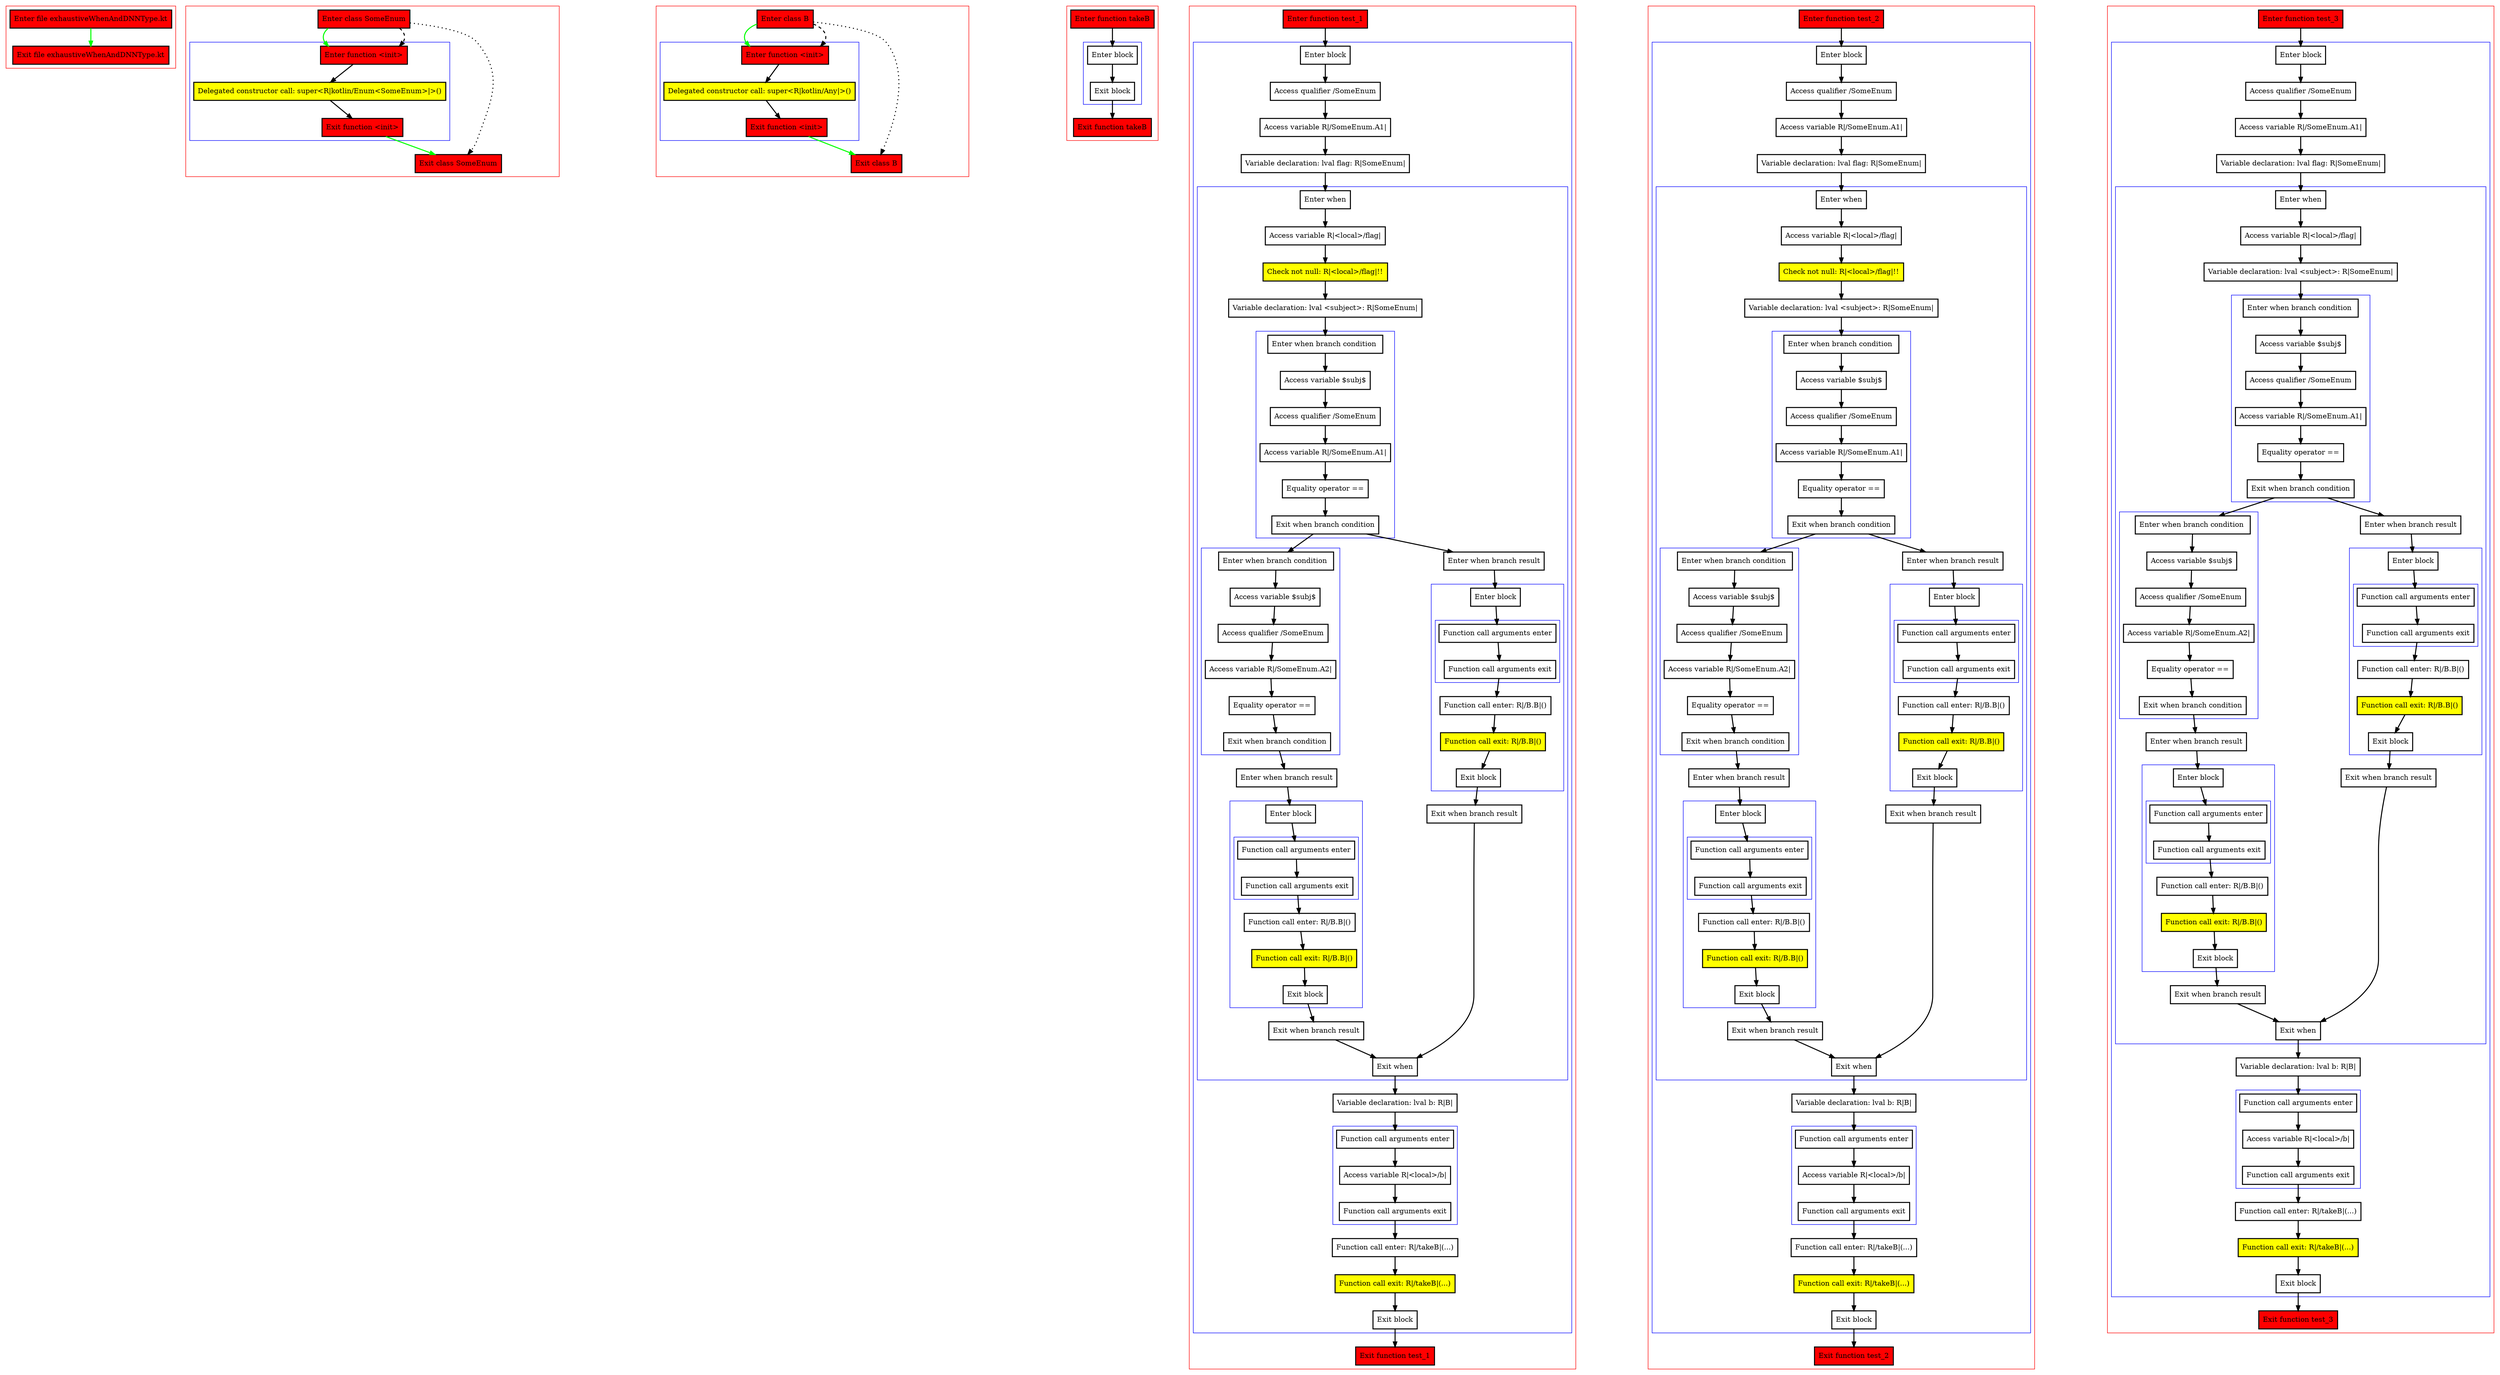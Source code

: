digraph exhaustiveWhenAndDNNType_kt {
    graph [nodesep=3]
    node [shape=box penwidth=2]
    edge [penwidth=2]

    subgraph cluster_0 {
        color=red
        0 [label="Enter file exhaustiveWhenAndDNNType.kt" style="filled" fillcolor=red];
        1 [label="Exit file exhaustiveWhenAndDNNType.kt" style="filled" fillcolor=red];
    }
    0 -> {1} [color=green];

    subgraph cluster_1 {
        color=red
        2 [label="Enter class SomeEnum" style="filled" fillcolor=red];
        subgraph cluster_2 {
            color=blue
            3 [label="Enter function <init>" style="filled" fillcolor=red];
            4 [label="Delegated constructor call: super<R|kotlin/Enum<SomeEnum>|>()" style="filled" fillcolor=yellow];
            5 [label="Exit function <init>" style="filled" fillcolor=red];
        }
        6 [label="Exit class SomeEnum" style="filled" fillcolor=red];
    }
    2 -> {3} [color=green];
    2 -> {6} [style=dotted];
    2 -> {3} [style=dashed];
    3 -> {4};
    4 -> {5};
    5 -> {6} [color=green];

    subgraph cluster_3 {
        color=red
        7 [label="Enter class B" style="filled" fillcolor=red];
        subgraph cluster_4 {
            color=blue
            8 [label="Enter function <init>" style="filled" fillcolor=red];
            9 [label="Delegated constructor call: super<R|kotlin/Any|>()" style="filled" fillcolor=yellow];
            10 [label="Exit function <init>" style="filled" fillcolor=red];
        }
        11 [label="Exit class B" style="filled" fillcolor=red];
    }
    7 -> {8} [color=green];
    7 -> {11} [style=dotted];
    7 -> {8} [style=dashed];
    8 -> {9};
    9 -> {10};
    10 -> {11} [color=green];

    subgraph cluster_5 {
        color=red
        12 [label="Enter function takeB" style="filled" fillcolor=red];
        subgraph cluster_6 {
            color=blue
            13 [label="Enter block"];
            14 [label="Exit block"];
        }
        15 [label="Exit function takeB" style="filled" fillcolor=red];
    }
    12 -> {13};
    13 -> {14};
    14 -> {15};

    subgraph cluster_7 {
        color=red
        16 [label="Enter function test_1" style="filled" fillcolor=red];
        subgraph cluster_8 {
            color=blue
            17 [label="Enter block"];
            18 [label="Access qualifier /SomeEnum"];
            19 [label="Access variable R|/SomeEnum.A1|"];
            20 [label="Variable declaration: lval flag: R|SomeEnum|"];
            subgraph cluster_9 {
                color=blue
                21 [label="Enter when"];
                22 [label="Access variable R|<local>/flag|"];
                23 [label="Check not null: R|<local>/flag|!!" style="filled" fillcolor=yellow];
                24 [label="Variable declaration: lval <subject>: R|SomeEnum|"];
                subgraph cluster_10 {
                    color=blue
                    25 [label="Enter when branch condition "];
                    26 [label="Access variable $subj$"];
                    27 [label="Access qualifier /SomeEnum"];
                    28 [label="Access variable R|/SomeEnum.A1|"];
                    29 [label="Equality operator =="];
                    30 [label="Exit when branch condition"];
                }
                subgraph cluster_11 {
                    color=blue
                    31 [label="Enter when branch condition "];
                    32 [label="Access variable $subj$"];
                    33 [label="Access qualifier /SomeEnum"];
                    34 [label="Access variable R|/SomeEnum.A2|"];
                    35 [label="Equality operator =="];
                    36 [label="Exit when branch condition"];
                }
                37 [label="Enter when branch result"];
                subgraph cluster_12 {
                    color=blue
                    38 [label="Enter block"];
                    subgraph cluster_13 {
                        color=blue
                        39 [label="Function call arguments enter"];
                        40 [label="Function call arguments exit"];
                    }
                    41 [label="Function call enter: R|/B.B|()"];
                    42 [label="Function call exit: R|/B.B|()" style="filled" fillcolor=yellow];
                    43 [label="Exit block"];
                }
                44 [label="Exit when branch result"];
                45 [label="Enter when branch result"];
                subgraph cluster_14 {
                    color=blue
                    46 [label="Enter block"];
                    subgraph cluster_15 {
                        color=blue
                        47 [label="Function call arguments enter"];
                        48 [label="Function call arguments exit"];
                    }
                    49 [label="Function call enter: R|/B.B|()"];
                    50 [label="Function call exit: R|/B.B|()" style="filled" fillcolor=yellow];
                    51 [label="Exit block"];
                }
                52 [label="Exit when branch result"];
                53 [label="Exit when"];
            }
            54 [label="Variable declaration: lval b: R|B|"];
            subgraph cluster_16 {
                color=blue
                55 [label="Function call arguments enter"];
                56 [label="Access variable R|<local>/b|"];
                57 [label="Function call arguments exit"];
            }
            58 [label="Function call enter: R|/takeB|(...)"];
            59 [label="Function call exit: R|/takeB|(...)" style="filled" fillcolor=yellow];
            60 [label="Exit block"];
        }
        61 [label="Exit function test_1" style="filled" fillcolor=red];
    }
    16 -> {17};
    17 -> {18};
    18 -> {19};
    19 -> {20};
    20 -> {21};
    21 -> {22};
    22 -> {23};
    23 -> {24};
    24 -> {25};
    25 -> {26};
    26 -> {27};
    27 -> {28};
    28 -> {29};
    29 -> {30};
    30 -> {31 45};
    31 -> {32};
    32 -> {33};
    33 -> {34};
    34 -> {35};
    35 -> {36};
    36 -> {37};
    37 -> {38};
    38 -> {39};
    39 -> {40};
    40 -> {41};
    41 -> {42};
    42 -> {43};
    43 -> {44};
    44 -> {53};
    45 -> {46};
    46 -> {47};
    47 -> {48};
    48 -> {49};
    49 -> {50};
    50 -> {51};
    51 -> {52};
    52 -> {53};
    53 -> {54};
    54 -> {55};
    55 -> {56};
    56 -> {57};
    57 -> {58};
    58 -> {59};
    59 -> {60};
    60 -> {61};

    subgraph cluster_17 {
        color=red
        62 [label="Enter function test_2" style="filled" fillcolor=red];
        subgraph cluster_18 {
            color=blue
            63 [label="Enter block"];
            64 [label="Access qualifier /SomeEnum"];
            65 [label="Access variable R|/SomeEnum.A1|"];
            66 [label="Variable declaration: lval flag: R|SomeEnum|"];
            subgraph cluster_19 {
                color=blue
                67 [label="Enter when"];
                68 [label="Access variable R|<local>/flag|"];
                69 [label="Check not null: R|<local>/flag|!!" style="filled" fillcolor=yellow];
                70 [label="Variable declaration: lval <subject>: R|SomeEnum|"];
                subgraph cluster_20 {
                    color=blue
                    71 [label="Enter when branch condition "];
                    72 [label="Access variable $subj$"];
                    73 [label="Access qualifier /SomeEnum"];
                    74 [label="Access variable R|/SomeEnum.A1|"];
                    75 [label="Equality operator =="];
                    76 [label="Exit when branch condition"];
                }
                subgraph cluster_21 {
                    color=blue
                    77 [label="Enter when branch condition "];
                    78 [label="Access variable $subj$"];
                    79 [label="Access qualifier /SomeEnum"];
                    80 [label="Access variable R|/SomeEnum.A2|"];
                    81 [label="Equality operator =="];
                    82 [label="Exit when branch condition"];
                }
                83 [label="Enter when branch result"];
                subgraph cluster_22 {
                    color=blue
                    84 [label="Enter block"];
                    subgraph cluster_23 {
                        color=blue
                        85 [label="Function call arguments enter"];
                        86 [label="Function call arguments exit"];
                    }
                    87 [label="Function call enter: R|/B.B|()"];
                    88 [label="Function call exit: R|/B.B|()" style="filled" fillcolor=yellow];
                    89 [label="Exit block"];
                }
                90 [label="Exit when branch result"];
                91 [label="Enter when branch result"];
                subgraph cluster_24 {
                    color=blue
                    92 [label="Enter block"];
                    subgraph cluster_25 {
                        color=blue
                        93 [label="Function call arguments enter"];
                        94 [label="Function call arguments exit"];
                    }
                    95 [label="Function call enter: R|/B.B|()"];
                    96 [label="Function call exit: R|/B.B|()" style="filled" fillcolor=yellow];
                    97 [label="Exit block"];
                }
                98 [label="Exit when branch result"];
                99 [label="Exit when"];
            }
            100 [label="Variable declaration: lval b: R|B|"];
            subgraph cluster_26 {
                color=blue
                101 [label="Function call arguments enter"];
                102 [label="Access variable R|<local>/b|"];
                103 [label="Function call arguments exit"];
            }
            104 [label="Function call enter: R|/takeB|(...)"];
            105 [label="Function call exit: R|/takeB|(...)" style="filled" fillcolor=yellow];
            106 [label="Exit block"];
        }
        107 [label="Exit function test_2" style="filled" fillcolor=red];
    }
    62 -> {63};
    63 -> {64};
    64 -> {65};
    65 -> {66};
    66 -> {67};
    67 -> {68};
    68 -> {69};
    69 -> {70};
    70 -> {71};
    71 -> {72};
    72 -> {73};
    73 -> {74};
    74 -> {75};
    75 -> {76};
    76 -> {77 91};
    77 -> {78};
    78 -> {79};
    79 -> {80};
    80 -> {81};
    81 -> {82};
    82 -> {83};
    83 -> {84};
    84 -> {85};
    85 -> {86};
    86 -> {87};
    87 -> {88};
    88 -> {89};
    89 -> {90};
    90 -> {99};
    91 -> {92};
    92 -> {93};
    93 -> {94};
    94 -> {95};
    95 -> {96};
    96 -> {97};
    97 -> {98};
    98 -> {99};
    99 -> {100};
    100 -> {101};
    101 -> {102};
    102 -> {103};
    103 -> {104};
    104 -> {105};
    105 -> {106};
    106 -> {107};

    subgraph cluster_27 {
        color=red
        108 [label="Enter function test_3" style="filled" fillcolor=red];
        subgraph cluster_28 {
            color=blue
            109 [label="Enter block"];
            110 [label="Access qualifier /SomeEnum"];
            111 [label="Access variable R|/SomeEnum.A1|"];
            112 [label="Variable declaration: lval flag: R|SomeEnum|"];
            subgraph cluster_29 {
                color=blue
                113 [label="Enter when"];
                114 [label="Access variable R|<local>/flag|"];
                115 [label="Variable declaration: lval <subject>: R|SomeEnum|"];
                subgraph cluster_30 {
                    color=blue
                    116 [label="Enter when branch condition "];
                    117 [label="Access variable $subj$"];
                    118 [label="Access qualifier /SomeEnum"];
                    119 [label="Access variable R|/SomeEnum.A1|"];
                    120 [label="Equality operator =="];
                    121 [label="Exit when branch condition"];
                }
                subgraph cluster_31 {
                    color=blue
                    122 [label="Enter when branch condition "];
                    123 [label="Access variable $subj$"];
                    124 [label="Access qualifier /SomeEnum"];
                    125 [label="Access variable R|/SomeEnum.A2|"];
                    126 [label="Equality operator =="];
                    127 [label="Exit when branch condition"];
                }
                128 [label="Enter when branch result"];
                subgraph cluster_32 {
                    color=blue
                    129 [label="Enter block"];
                    subgraph cluster_33 {
                        color=blue
                        130 [label="Function call arguments enter"];
                        131 [label="Function call arguments exit"];
                    }
                    132 [label="Function call enter: R|/B.B|()"];
                    133 [label="Function call exit: R|/B.B|()" style="filled" fillcolor=yellow];
                    134 [label="Exit block"];
                }
                135 [label="Exit when branch result"];
                136 [label="Enter when branch result"];
                subgraph cluster_34 {
                    color=blue
                    137 [label="Enter block"];
                    subgraph cluster_35 {
                        color=blue
                        138 [label="Function call arguments enter"];
                        139 [label="Function call arguments exit"];
                    }
                    140 [label="Function call enter: R|/B.B|()"];
                    141 [label="Function call exit: R|/B.B|()" style="filled" fillcolor=yellow];
                    142 [label="Exit block"];
                }
                143 [label="Exit when branch result"];
                144 [label="Exit when"];
            }
            145 [label="Variable declaration: lval b: R|B|"];
            subgraph cluster_36 {
                color=blue
                146 [label="Function call arguments enter"];
                147 [label="Access variable R|<local>/b|"];
                148 [label="Function call arguments exit"];
            }
            149 [label="Function call enter: R|/takeB|(...)"];
            150 [label="Function call exit: R|/takeB|(...)" style="filled" fillcolor=yellow];
            151 [label="Exit block"];
        }
        152 [label="Exit function test_3" style="filled" fillcolor=red];
    }
    108 -> {109};
    109 -> {110};
    110 -> {111};
    111 -> {112};
    112 -> {113};
    113 -> {114};
    114 -> {115};
    115 -> {116};
    116 -> {117};
    117 -> {118};
    118 -> {119};
    119 -> {120};
    120 -> {121};
    121 -> {122 136};
    122 -> {123};
    123 -> {124};
    124 -> {125};
    125 -> {126};
    126 -> {127};
    127 -> {128};
    128 -> {129};
    129 -> {130};
    130 -> {131};
    131 -> {132};
    132 -> {133};
    133 -> {134};
    134 -> {135};
    135 -> {144};
    136 -> {137};
    137 -> {138};
    138 -> {139};
    139 -> {140};
    140 -> {141};
    141 -> {142};
    142 -> {143};
    143 -> {144};
    144 -> {145};
    145 -> {146};
    146 -> {147};
    147 -> {148};
    148 -> {149};
    149 -> {150};
    150 -> {151};
    151 -> {152};

}
